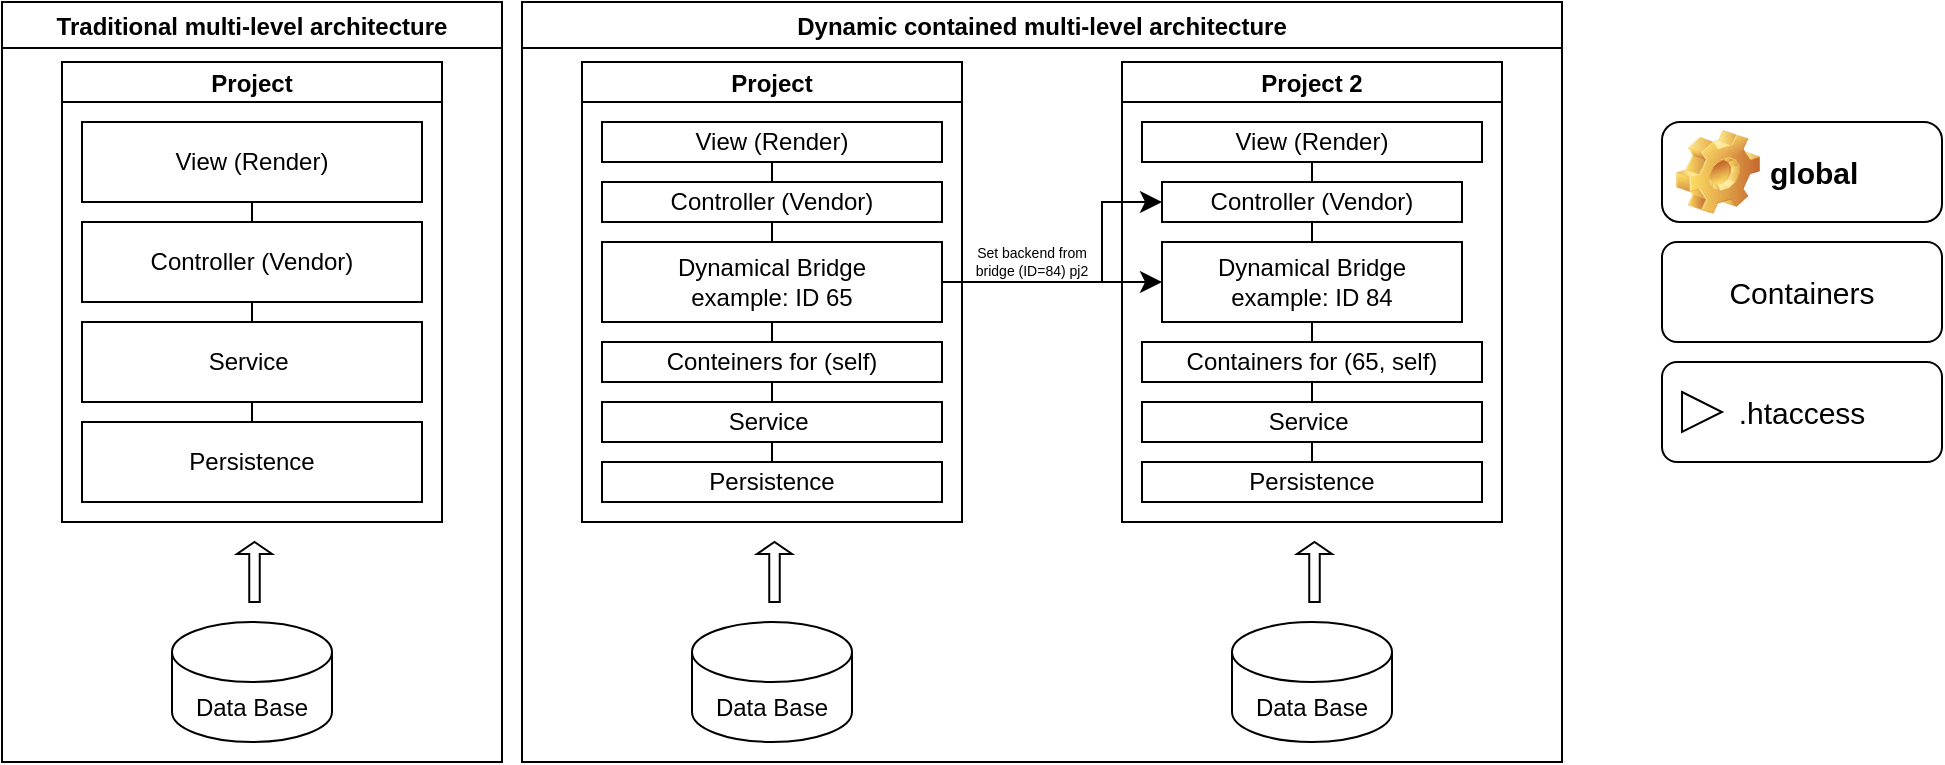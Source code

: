 <mxfile>
    <diagram id="abMmuXXbtzs_68tmquE7" name="Page-1">
        <mxGraphModel dx="933" dy="583" grid="1" gridSize="10" guides="1" tooltips="1" connect="1" arrows="1" fold="1" page="1" pageScale="1" pageWidth="1100" pageHeight="850" math="0" shadow="0">
            <root>
                <mxCell id="0"/>
                <mxCell id="1" parent="0"/>
                <mxCell id="15" value="Traditional multi-level architecture" style="swimlane;" parent="1" vertex="1">
                    <mxGeometry x="10" y="10" width="250" height="380" as="geometry"/>
                </mxCell>
                <mxCell id="5" value="Project" style="swimlane;startSize=20;horizontal=1;containerType=tree;" parent="15" vertex="1">
                    <mxGeometry x="30" y="30" width="190" height="230" as="geometry"/>
                </mxCell>
                <mxCell id="6" value="" style="edgeStyle=elbowEdgeStyle;elbow=vertical;sourcePerimeterSpacing=0;targetPerimeterSpacing=0;startArrow=none;endArrow=none;rounded=0;curved=0;" parent="5" source="7" target="8" edge="1">
                    <mxGeometry relative="1" as="geometry"/>
                </mxCell>
                <mxCell id="7" value="View (Render)" style="whiteSpace=wrap;html=1;treeFolding=1;treeMoving=1;newEdgeStyle={&quot;edgeStyle&quot;:&quot;elbowEdgeStyle&quot;,&quot;startArrow&quot;:&quot;none&quot;,&quot;endArrow&quot;:&quot;none&quot;};" parent="5" vertex="1">
                    <mxGeometry x="10" y="30" width="170" height="40" as="geometry"/>
                </mxCell>
                <mxCell id="8" value="Controller (Vendor)" style="whiteSpace=wrap;html=1;treeFolding=1;treeMoving=1;newEdgeStyle={&quot;edgeStyle&quot;:&quot;elbowEdgeStyle&quot;,&quot;startArrow&quot;:&quot;none&quot;,&quot;endArrow&quot;:&quot;none&quot;};" parent="5" vertex="1">
                    <mxGeometry x="10" y="80" width="170" height="40" as="geometry"/>
                </mxCell>
                <mxCell id="10" value="" style="edgeStyle=elbowEdgeStyle;elbow=vertical;sourcePerimeterSpacing=0;targetPerimeterSpacing=0;startArrow=none;endArrow=none;rounded=0;curved=0;" parent="5" source="8" target="11" edge="1">
                    <mxGeometry relative="1" as="geometry">
                        <mxPoint x="235" y="140" as="sourcePoint"/>
                    </mxGeometry>
                </mxCell>
                <mxCell id="11" value="Service&amp;nbsp;" style="whiteSpace=wrap;html=1;treeFolding=1;treeMoving=1;newEdgeStyle={&quot;edgeStyle&quot;:&quot;elbowEdgeStyle&quot;,&quot;startArrow&quot;:&quot;none&quot;,&quot;endArrow&quot;:&quot;none&quot;};" parent="5" vertex="1">
                    <mxGeometry x="10" y="130" width="170" height="40" as="geometry"/>
                </mxCell>
                <mxCell id="12" value="" style="edgeStyle=elbowEdgeStyle;elbow=vertical;sourcePerimeterSpacing=0;targetPerimeterSpacing=0;startArrow=none;endArrow=none;rounded=0;curved=0;" parent="5" source="11" target="13" edge="1">
                    <mxGeometry relative="1" as="geometry">
                        <mxPoint x="235" y="190" as="sourcePoint"/>
                    </mxGeometry>
                </mxCell>
                <mxCell id="13" value="Persistence&lt;br&gt;" style="whiteSpace=wrap;html=1;treeFolding=1;treeMoving=1;newEdgeStyle={&quot;edgeStyle&quot;:&quot;elbowEdgeStyle&quot;,&quot;startArrow&quot;:&quot;none&quot;,&quot;endArrow&quot;:&quot;none&quot;};" parent="5" vertex="1">
                    <mxGeometry x="10" y="180" width="170" height="40" as="geometry"/>
                </mxCell>
                <mxCell id="4" value="Data Base&lt;br&gt;" style="shape=cylinder3;whiteSpace=wrap;html=1;boundedLbl=1;backgroundOutline=1;size=15;" parent="15" vertex="1">
                    <mxGeometry x="85" y="310" width="80" height="60" as="geometry"/>
                </mxCell>
                <mxCell id="14" value="" style="shape=singleArrow;direction=north;whiteSpace=wrap;html=1;" parent="15" vertex="1">
                    <mxGeometry x="117.5" y="270" width="17.5" height="30" as="geometry"/>
                </mxCell>
                <mxCell id="16" value="Dynamic contained multi-level architecture" style="swimlane;" parent="1" vertex="1">
                    <mxGeometry x="270" y="10" width="520" height="380" as="geometry"/>
                </mxCell>
                <mxCell id="17" value="Project" style="swimlane;startSize=20;horizontal=1;containerType=tree;" parent="16" vertex="1">
                    <mxGeometry x="30" y="30" width="190" height="230" as="geometry"/>
                </mxCell>
                <mxCell id="18" value="" style="edgeStyle=elbowEdgeStyle;elbow=vertical;sourcePerimeterSpacing=0;targetPerimeterSpacing=0;startArrow=none;endArrow=none;rounded=0;curved=0;" parent="17" source="19" target="20" edge="1">
                    <mxGeometry relative="1" as="geometry"/>
                </mxCell>
                <mxCell id="19" value="View (Render)" style="whiteSpace=wrap;html=1;treeFolding=1;treeMoving=1;newEdgeStyle={&quot;edgeStyle&quot;:&quot;elbowEdgeStyle&quot;,&quot;startArrow&quot;:&quot;none&quot;,&quot;endArrow&quot;:&quot;none&quot;};" parent="17" vertex="1">
                    <mxGeometry x="10" y="30" width="170" height="20" as="geometry"/>
                </mxCell>
                <mxCell id="20" value="Controller (Vendor)" style="whiteSpace=wrap;html=1;treeFolding=1;treeMoving=1;newEdgeStyle={&quot;edgeStyle&quot;:&quot;elbowEdgeStyle&quot;,&quot;startArrow&quot;:&quot;none&quot;,&quot;endArrow&quot;:&quot;none&quot;};" parent="17" vertex="1">
                    <mxGeometry x="10" y="60" width="170" height="20" as="geometry"/>
                </mxCell>
                <mxCell id="21" value="" style="edgeStyle=elbowEdgeStyle;elbow=vertical;sourcePerimeterSpacing=0;targetPerimeterSpacing=0;startArrow=none;endArrow=none;rounded=0;curved=0;" parent="17" source="20" target="28" edge="1">
                    <mxGeometry relative="1" as="geometry">
                        <mxPoint x="235" y="140" as="sourcePoint"/>
                    </mxGeometry>
                </mxCell>
                <mxCell id="22" value="Service&amp;nbsp;" style="whiteSpace=wrap;html=1;treeFolding=1;treeMoving=1;newEdgeStyle={&quot;edgeStyle&quot;:&quot;elbowEdgeStyle&quot;,&quot;startArrow&quot;:&quot;none&quot;,&quot;endArrow&quot;:&quot;none&quot;};" parent="17" vertex="1">
                    <mxGeometry x="10" y="170" width="170" height="20" as="geometry"/>
                </mxCell>
                <mxCell id="23" value="" style="edgeStyle=elbowEdgeStyle;elbow=vertical;sourcePerimeterSpacing=0;targetPerimeterSpacing=0;startArrow=none;endArrow=none;rounded=0;curved=0;" parent="17" source="22" target="24" edge="1">
                    <mxGeometry relative="1" as="geometry">
                        <mxPoint x="235" y="320" as="sourcePoint"/>
                    </mxGeometry>
                </mxCell>
                <mxCell id="24" value="Persistence&lt;br&gt;" style="whiteSpace=wrap;html=1;treeFolding=1;treeMoving=1;newEdgeStyle={&quot;edgeStyle&quot;:&quot;elbowEdgeStyle&quot;,&quot;startArrow&quot;:&quot;none&quot;,&quot;endArrow&quot;:&quot;none&quot;};" parent="17" vertex="1">
                    <mxGeometry x="10" y="200" width="170" height="20" as="geometry"/>
                </mxCell>
                <mxCell id="27" value="" style="edgeStyle=elbowEdgeStyle;elbow=vertical;sourcePerimeterSpacing=0;targetPerimeterSpacing=0;startArrow=none;endArrow=none;rounded=0;curved=0;" parent="17" source="28" target="69" edge="1">
                    <mxGeometry relative="1" as="geometry">
                        <mxPoint x="445" y="150" as="sourcePoint"/>
                    </mxGeometry>
                </mxCell>
                <mxCell id="28" value="Dynamical Bridge&lt;br&gt;example: ID 65" style="whiteSpace=wrap;html=1;treeFolding=1;treeMoving=1;newEdgeStyle={&quot;edgeStyle&quot;:&quot;elbowEdgeStyle&quot;,&quot;startArrow&quot;:&quot;none&quot;,&quot;endArrow&quot;:&quot;none&quot;};" parent="17" vertex="1">
                    <mxGeometry x="10" y="90" width="170" height="40" as="geometry"/>
                </mxCell>
                <mxCell id="68" value="" style="edgeStyle=elbowEdgeStyle;elbow=vertical;sourcePerimeterSpacing=0;targetPerimeterSpacing=0;startArrow=none;endArrow=none;rounded=0;curved=0;" parent="17" source="69" target="22" edge="1">
                    <mxGeometry relative="1" as="geometry">
                        <mxPoint x="445" y="180" as="sourcePoint"/>
                    </mxGeometry>
                </mxCell>
                <mxCell id="69" value="Conteiners for (self)" style="whiteSpace=wrap;html=1;treeFolding=1;treeMoving=1;newEdgeStyle={&quot;edgeStyle&quot;:&quot;elbowEdgeStyle&quot;,&quot;startArrow&quot;:&quot;none&quot;,&quot;endArrow&quot;:&quot;none&quot;};" parent="17" vertex="1">
                    <mxGeometry x="10" y="140" width="170" height="20" as="geometry"/>
                </mxCell>
                <mxCell id="25" value="Data Base&lt;br&gt;" style="shape=cylinder3;whiteSpace=wrap;html=1;boundedLbl=1;backgroundOutline=1;size=15;" parent="16" vertex="1">
                    <mxGeometry x="85" y="310" width="80" height="60" as="geometry"/>
                </mxCell>
                <mxCell id="26" value="" style="shape=singleArrow;direction=north;whiteSpace=wrap;html=1;" parent="16" vertex="1">
                    <mxGeometry x="117.5" y="270" width="17.5" height="30" as="geometry"/>
                </mxCell>
                <mxCell id="51" value="Project 2" style="swimlane;startSize=20;horizontal=1;containerType=tree;" parent="16" vertex="1">
                    <mxGeometry x="300" y="30" width="190" height="230" as="geometry"/>
                </mxCell>
                <mxCell id="52" value="" style="edgeStyle=elbowEdgeStyle;elbow=vertical;sourcePerimeterSpacing=0;targetPerimeterSpacing=0;startArrow=none;endArrow=none;rounded=0;curved=0;" parent="51" source="53" target="54" edge="1">
                    <mxGeometry relative="1" as="geometry"/>
                </mxCell>
                <mxCell id="53" value="View (Render)" style="whiteSpace=wrap;html=1;treeFolding=1;treeMoving=1;newEdgeStyle={&quot;edgeStyle&quot;:&quot;elbowEdgeStyle&quot;,&quot;startArrow&quot;:&quot;none&quot;,&quot;endArrow&quot;:&quot;none&quot;};" parent="51" vertex="1">
                    <mxGeometry x="10" y="30" width="170" height="20" as="geometry"/>
                </mxCell>
                <mxCell id="54" value="Controller (Vendor)" style="whiteSpace=wrap;html=1;treeFolding=1;treeMoving=1;newEdgeStyle={&quot;edgeStyle&quot;:&quot;elbowEdgeStyle&quot;,&quot;startArrow&quot;:&quot;none&quot;,&quot;endArrow&quot;:&quot;none&quot;};" parent="51" vertex="1">
                    <mxGeometry x="20" y="60" width="150" height="20" as="geometry"/>
                </mxCell>
                <mxCell id="55" value="" style="edgeStyle=elbowEdgeStyle;elbow=vertical;sourcePerimeterSpacing=0;targetPerimeterSpacing=0;startArrow=none;endArrow=none;rounded=0;curved=0;" parent="51" source="54" target="60" edge="1">
                    <mxGeometry relative="1" as="geometry">
                        <mxPoint x="235" y="140" as="sourcePoint"/>
                    </mxGeometry>
                </mxCell>
                <mxCell id="56" value="Service&amp;nbsp;" style="whiteSpace=wrap;html=1;treeFolding=1;treeMoving=1;newEdgeStyle={&quot;edgeStyle&quot;:&quot;elbowEdgeStyle&quot;,&quot;startArrow&quot;:&quot;none&quot;,&quot;endArrow&quot;:&quot;none&quot;};" parent="51" vertex="1">
                    <mxGeometry x="10" y="170" width="170" height="20" as="geometry"/>
                </mxCell>
                <mxCell id="57" value="" style="edgeStyle=elbowEdgeStyle;elbow=vertical;sourcePerimeterSpacing=0;targetPerimeterSpacing=0;startArrow=none;endArrow=none;rounded=0;curved=0;" parent="51" source="56" target="58" edge="1">
                    <mxGeometry relative="1" as="geometry">
                        <mxPoint x="235" y="320" as="sourcePoint"/>
                    </mxGeometry>
                </mxCell>
                <mxCell id="58" value="Persistence&lt;br&gt;" style="whiteSpace=wrap;html=1;treeFolding=1;treeMoving=1;newEdgeStyle={&quot;edgeStyle&quot;:&quot;elbowEdgeStyle&quot;,&quot;startArrow&quot;:&quot;none&quot;,&quot;endArrow&quot;:&quot;none&quot;};" parent="51" vertex="1">
                    <mxGeometry x="10" y="200" width="170" height="20" as="geometry"/>
                </mxCell>
                <mxCell id="59" value="" style="edgeStyle=elbowEdgeStyle;elbow=vertical;sourcePerimeterSpacing=0;targetPerimeterSpacing=0;startArrow=none;endArrow=none;rounded=0;curved=0;" parent="51" source="60" target="72" edge="1">
                    <mxGeometry relative="1" as="geometry">
                        <mxPoint x="445" y="150" as="sourcePoint"/>
                    </mxGeometry>
                </mxCell>
                <mxCell id="60" value="Dynamical Bridge&lt;br&gt;example: ID 84&lt;br&gt;" style="whiteSpace=wrap;html=1;treeFolding=1;treeMoving=1;newEdgeStyle={&quot;edgeStyle&quot;:&quot;elbowEdgeStyle&quot;,&quot;startArrow&quot;:&quot;none&quot;,&quot;endArrow&quot;:&quot;none&quot;};" parent="51" vertex="1">
                    <mxGeometry x="20" y="90" width="150" height="40" as="geometry"/>
                </mxCell>
                <mxCell id="71" value="" style="edgeStyle=elbowEdgeStyle;elbow=vertical;sourcePerimeterSpacing=0;targetPerimeterSpacing=0;startArrow=none;endArrow=none;rounded=0;curved=0;" parent="51" source="72" target="56" edge="1">
                    <mxGeometry relative="1" as="geometry">
                        <mxPoint x="715" y="190" as="sourcePoint"/>
                    </mxGeometry>
                </mxCell>
                <mxCell id="72" value="Containers for (65, self)" style="whiteSpace=wrap;html=1;treeFolding=1;treeMoving=1;newEdgeStyle={&quot;edgeStyle&quot;:&quot;elbowEdgeStyle&quot;,&quot;startArrow&quot;:&quot;none&quot;,&quot;endArrow&quot;:&quot;none&quot;};" parent="51" vertex="1">
                    <mxGeometry x="10" y="140" width="170" height="20" as="geometry"/>
                </mxCell>
                <mxCell id="61" value="Data Base&lt;br&gt;" style="shape=cylinder3;whiteSpace=wrap;html=1;boundedLbl=1;backgroundOutline=1;size=15;" parent="16" vertex="1">
                    <mxGeometry x="355" y="310" width="80" height="60" as="geometry"/>
                </mxCell>
                <mxCell id="62" value="" style="shape=singleArrow;direction=north;whiteSpace=wrap;html=1;" parent="16" vertex="1">
                    <mxGeometry x="387.5" y="270" width="17.5" height="30" as="geometry"/>
                </mxCell>
                <mxCell id="63" value="" style="edgeStyle=elbowEdgeStyle;elbow=horizontal;endArrow=classic;html=1;curved=0;rounded=0;endSize=8;startSize=8;entryX=0;entryY=0.5;entryDx=0;entryDy=0;exitX=1;exitY=0.5;exitDx=0;exitDy=0;" parent="16" source="28" target="60" edge="1">
                    <mxGeometry width="50" height="50" relative="1" as="geometry">
                        <mxPoint x="210" y="150" as="sourcePoint"/>
                        <mxPoint x="260" y="100" as="targetPoint"/>
                        <Array as="points">
                            <mxPoint x="290" y="150"/>
                        </Array>
                    </mxGeometry>
                </mxCell>
                <mxCell id="64" value="" style="edgeStyle=elbowEdgeStyle;elbow=horizontal;endArrow=classic;html=1;curved=0;rounded=0;endSize=8;startSize=8;entryX=0;entryY=0.5;entryDx=0;entryDy=0;exitX=1;exitY=0.5;exitDx=0;exitDy=0;" parent="16" source="28" target="54" edge="1">
                    <mxGeometry width="50" height="50" relative="1" as="geometry">
                        <mxPoint x="210" y="130" as="sourcePoint"/>
                        <mxPoint x="320" y="130" as="targetPoint"/>
                        <Array as="points">
                            <mxPoint x="290" y="120"/>
                        </Array>
                    </mxGeometry>
                </mxCell>
                <mxCell id="65" value="Set backend from bridge (ID=84) pj2" style="text;html=1;strokeColor=none;fillColor=none;align=center;verticalAlign=middle;whiteSpace=wrap;rounded=0;fontSize=7;" parent="16" vertex="1">
                    <mxGeometry x="220" y="120" width="70" height="20" as="geometry"/>
                </mxCell>
                <mxCell id="78" value="&lt;font style=&quot;font-size: 15px;&quot;&gt;global&lt;/font&gt;" style="label;whiteSpace=wrap;html=1;image=img/clipart/Gear_128x128.png;fontSize=7;arcSize=18;" parent="1" vertex="1">
                    <mxGeometry x="840" y="70" width="140" height="50" as="geometry"/>
                </mxCell>
                <mxCell id="79" value="Containers" style="html=1;whiteSpace=wrap;container=1;recursiveResize=0;collapsible=0;fontSize=15;rounded=1;" parent="1" vertex="1">
                    <mxGeometry x="840" y="130" width="140" height="50" as="geometry"/>
                </mxCell>
                <mxCell id="81" value=".htaccess" style="html=1;whiteSpace=wrap;container=1;recursiveResize=0;collapsible=0;rounded=1;fontSize=15;" parent="1" vertex="1">
                    <mxGeometry x="840" y="190" width="140" height="50" as="geometry"/>
                </mxCell>
                <mxCell id="82" value="" style="triangle;html=1;whiteSpace=wrap;rounded=0;fontSize=15;" parent="81" vertex="1">
                    <mxGeometry x="10" y="15" width="20" height="20" as="geometry"/>
                </mxCell>
            </root>
        </mxGraphModel>
    </diagram>
</mxfile>